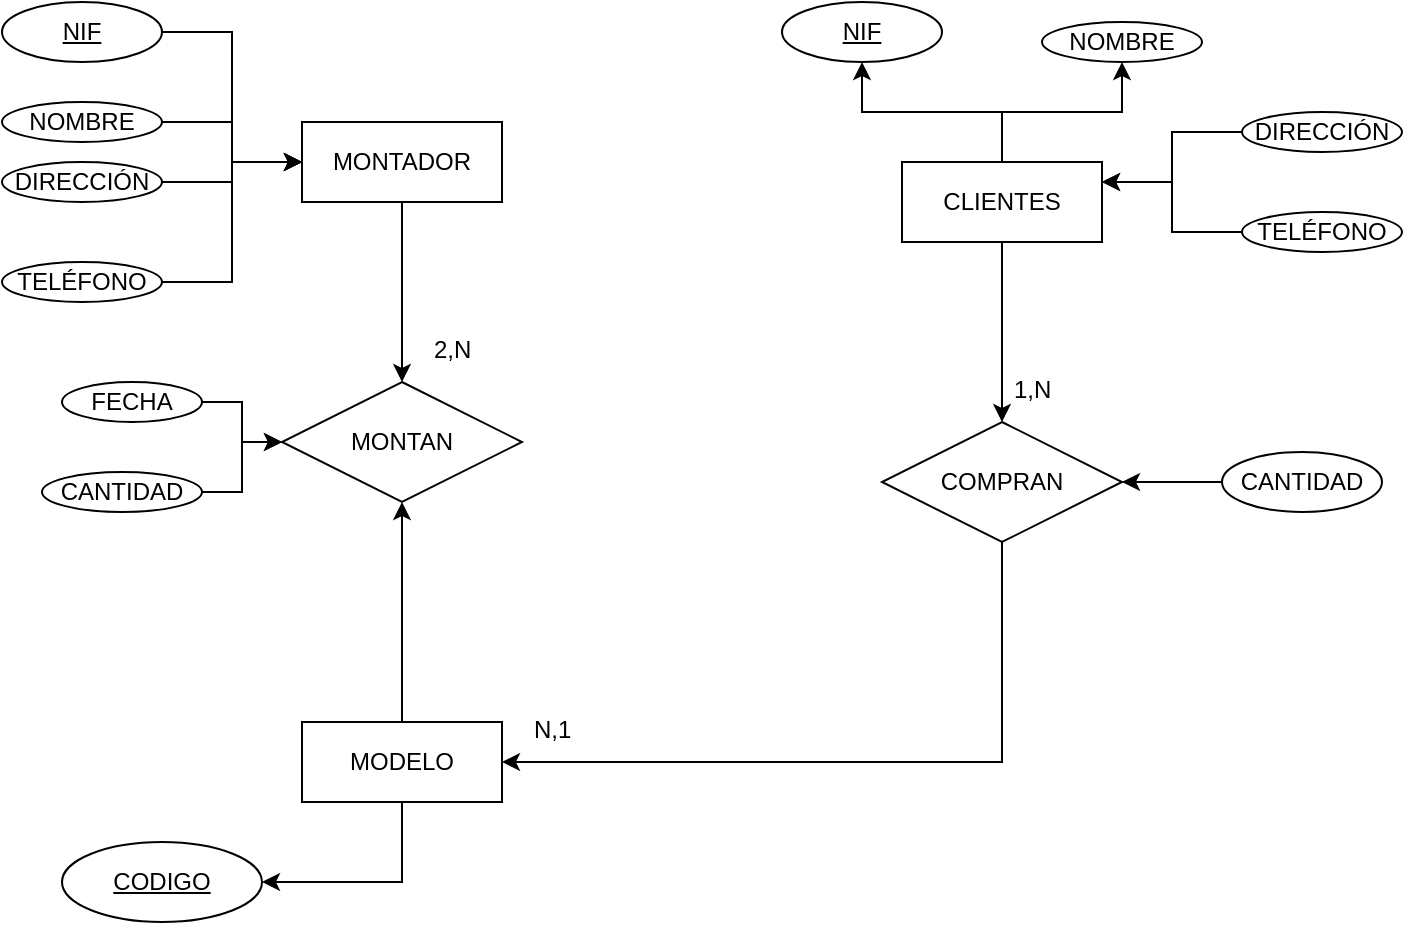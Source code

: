 <mxfile version="24.7.17">
  <diagram name="Página-1" id="oYrlzJaptODQzdBYlMzJ">
    <mxGraphModel dx="2074" dy="1196" grid="1" gridSize="10" guides="1" tooltips="1" connect="1" arrows="1" fold="1" page="1" pageScale="1" pageWidth="827" pageHeight="1169" math="0" shadow="0">
      <root>
        <mxCell id="0" />
        <mxCell id="1" parent="0" />
        <mxCell id="S9SIUEtnzLuoG3j6Cy7E-7" style="edgeStyle=orthogonalEdgeStyle;rounded=0;orthogonalLoop=1;jettySize=auto;html=1;exitX=0.5;exitY=1;exitDx=0;exitDy=0;entryX=1;entryY=0.5;entryDx=0;entryDy=0;" edge="1" parent="1" source="S9SIUEtnzLuoG3j6Cy7E-1" target="S9SIUEtnzLuoG3j6Cy7E-5">
          <mxGeometry relative="1" as="geometry" />
        </mxCell>
        <mxCell id="S9SIUEtnzLuoG3j6Cy7E-40" style="edgeStyle=orthogonalEdgeStyle;rounded=0;orthogonalLoop=1;jettySize=auto;html=1;exitX=0.5;exitY=0;exitDx=0;exitDy=0;entryX=0.5;entryY=1;entryDx=0;entryDy=0;" edge="1" parent="1" source="S9SIUEtnzLuoG3j6Cy7E-1" target="S9SIUEtnzLuoG3j6Cy7E-38">
          <mxGeometry relative="1" as="geometry" />
        </mxCell>
        <mxCell id="S9SIUEtnzLuoG3j6Cy7E-1" value="MODELO" style="whiteSpace=wrap;html=1;align=center;" vertex="1" parent="1">
          <mxGeometry x="160" y="470" width="100" height="40" as="geometry" />
        </mxCell>
        <mxCell id="S9SIUEtnzLuoG3j6Cy7E-39" style="edgeStyle=orthogonalEdgeStyle;rounded=0;orthogonalLoop=1;jettySize=auto;html=1;exitX=0.5;exitY=1;exitDx=0;exitDy=0;entryX=0.5;entryY=0;entryDx=0;entryDy=0;" edge="1" parent="1" source="S9SIUEtnzLuoG3j6Cy7E-2" target="S9SIUEtnzLuoG3j6Cy7E-38">
          <mxGeometry relative="1" as="geometry" />
        </mxCell>
        <mxCell id="S9SIUEtnzLuoG3j6Cy7E-2" value="MONTADOR" style="whiteSpace=wrap;html=1;align=center;" vertex="1" parent="1">
          <mxGeometry x="160" y="170" width="100" height="40" as="geometry" />
        </mxCell>
        <mxCell id="S9SIUEtnzLuoG3j6Cy7E-21" style="edgeStyle=orthogonalEdgeStyle;rounded=0;orthogonalLoop=1;jettySize=auto;html=1;exitX=0.5;exitY=1;exitDx=0;exitDy=0;entryX=0.5;entryY=0;entryDx=0;entryDy=0;" edge="1" parent="1" source="S9SIUEtnzLuoG3j6Cy7E-4" target="S9SIUEtnzLuoG3j6Cy7E-20">
          <mxGeometry relative="1" as="geometry" />
        </mxCell>
        <mxCell id="S9SIUEtnzLuoG3j6Cy7E-28" style="edgeStyle=orthogonalEdgeStyle;rounded=0;orthogonalLoop=1;jettySize=auto;html=1;exitX=0.5;exitY=0;exitDx=0;exitDy=0;entryX=0.5;entryY=1;entryDx=0;entryDy=0;" edge="1" parent="1" source="S9SIUEtnzLuoG3j6Cy7E-4" target="S9SIUEtnzLuoG3j6Cy7E-23">
          <mxGeometry relative="1" as="geometry">
            <Array as="points">
              <mxPoint x="510" y="165" />
              <mxPoint x="440" y="165" />
            </Array>
          </mxGeometry>
        </mxCell>
        <mxCell id="S9SIUEtnzLuoG3j6Cy7E-30" style="edgeStyle=orthogonalEdgeStyle;rounded=0;orthogonalLoop=1;jettySize=auto;html=1;exitX=0.5;exitY=0;exitDx=0;exitDy=0;entryX=0.5;entryY=1;entryDx=0;entryDy=0;" edge="1" parent="1" source="S9SIUEtnzLuoG3j6Cy7E-4" target="S9SIUEtnzLuoG3j6Cy7E-24">
          <mxGeometry relative="1" as="geometry" />
        </mxCell>
        <mxCell id="S9SIUEtnzLuoG3j6Cy7E-4" value="CLIENTES" style="whiteSpace=wrap;html=1;align=center;" vertex="1" parent="1">
          <mxGeometry x="460" y="190" width="100" height="40" as="geometry" />
        </mxCell>
        <mxCell id="S9SIUEtnzLuoG3j6Cy7E-5" value="CODIGO" style="ellipse;whiteSpace=wrap;html=1;align=center;fontStyle=4;" vertex="1" parent="1">
          <mxGeometry x="40" y="530" width="100" height="40" as="geometry" />
        </mxCell>
        <mxCell id="S9SIUEtnzLuoG3j6Cy7E-14" style="edgeStyle=orthogonalEdgeStyle;rounded=0;orthogonalLoop=1;jettySize=auto;html=1;exitX=1;exitY=0.5;exitDx=0;exitDy=0;entryX=0;entryY=0.5;entryDx=0;entryDy=0;" edge="1" parent="1" source="S9SIUEtnzLuoG3j6Cy7E-9" target="S9SIUEtnzLuoG3j6Cy7E-2">
          <mxGeometry relative="1" as="geometry" />
        </mxCell>
        <mxCell id="S9SIUEtnzLuoG3j6Cy7E-9" value="NOMBRE" style="ellipse;whiteSpace=wrap;html=1;align=center;" vertex="1" parent="1">
          <mxGeometry x="10" y="160" width="80" height="20" as="geometry" />
        </mxCell>
        <mxCell id="S9SIUEtnzLuoG3j6Cy7E-13" style="edgeStyle=orthogonalEdgeStyle;rounded=0;orthogonalLoop=1;jettySize=auto;html=1;exitX=1;exitY=0.5;exitDx=0;exitDy=0;entryX=0;entryY=0.5;entryDx=0;entryDy=0;" edge="1" parent="1" source="S9SIUEtnzLuoG3j6Cy7E-12" target="S9SIUEtnzLuoG3j6Cy7E-2">
          <mxGeometry relative="1" as="geometry" />
        </mxCell>
        <mxCell id="S9SIUEtnzLuoG3j6Cy7E-12" value="NIF" style="ellipse;whiteSpace=wrap;html=1;align=center;fontStyle=4;" vertex="1" parent="1">
          <mxGeometry x="10" y="110" width="80" height="30" as="geometry" />
        </mxCell>
        <mxCell id="S9SIUEtnzLuoG3j6Cy7E-18" style="edgeStyle=orthogonalEdgeStyle;rounded=0;orthogonalLoop=1;jettySize=auto;html=1;exitX=1;exitY=0.5;exitDx=0;exitDy=0;entryX=0;entryY=0.5;entryDx=0;entryDy=0;" edge="1" parent="1" source="S9SIUEtnzLuoG3j6Cy7E-15" target="S9SIUEtnzLuoG3j6Cy7E-2">
          <mxGeometry relative="1" as="geometry" />
        </mxCell>
        <mxCell id="S9SIUEtnzLuoG3j6Cy7E-15" value="DIRECCIÓN" style="ellipse;whiteSpace=wrap;html=1;align=center;" vertex="1" parent="1">
          <mxGeometry x="10" y="190" width="80" height="20" as="geometry" />
        </mxCell>
        <mxCell id="S9SIUEtnzLuoG3j6Cy7E-19" style="edgeStyle=orthogonalEdgeStyle;rounded=0;orthogonalLoop=1;jettySize=auto;html=1;exitX=1;exitY=0.5;exitDx=0;exitDy=0;entryX=0;entryY=0.5;entryDx=0;entryDy=0;" edge="1" parent="1" source="S9SIUEtnzLuoG3j6Cy7E-16" target="S9SIUEtnzLuoG3j6Cy7E-2">
          <mxGeometry relative="1" as="geometry" />
        </mxCell>
        <mxCell id="S9SIUEtnzLuoG3j6Cy7E-16" value="TELÉFONO" style="ellipse;whiteSpace=wrap;html=1;align=center;" vertex="1" parent="1">
          <mxGeometry x="10" y="240" width="80" height="20" as="geometry" />
        </mxCell>
        <mxCell id="S9SIUEtnzLuoG3j6Cy7E-22" style="edgeStyle=orthogonalEdgeStyle;rounded=0;orthogonalLoop=1;jettySize=auto;html=1;exitX=0.5;exitY=1;exitDx=0;exitDy=0;entryX=1;entryY=0.5;entryDx=0;entryDy=0;" edge="1" parent="1" source="S9SIUEtnzLuoG3j6Cy7E-20" target="S9SIUEtnzLuoG3j6Cy7E-1">
          <mxGeometry relative="1" as="geometry" />
        </mxCell>
        <mxCell id="S9SIUEtnzLuoG3j6Cy7E-20" value="COMPRAN" style="shape=rhombus;perimeter=rhombusPerimeter;whiteSpace=wrap;html=1;align=center;" vertex="1" parent="1">
          <mxGeometry x="450" y="320" width="120" height="60" as="geometry" />
        </mxCell>
        <mxCell id="S9SIUEtnzLuoG3j6Cy7E-23" value="NIF" style="ellipse;whiteSpace=wrap;html=1;align=center;fontStyle=4;" vertex="1" parent="1">
          <mxGeometry x="400" y="110" width="80" height="30" as="geometry" />
        </mxCell>
        <mxCell id="S9SIUEtnzLuoG3j6Cy7E-24" value="NOMBRE" style="ellipse;whiteSpace=wrap;html=1;align=center;" vertex="1" parent="1">
          <mxGeometry x="530" y="120" width="80" height="20" as="geometry" />
        </mxCell>
        <mxCell id="S9SIUEtnzLuoG3j6Cy7E-31" style="edgeStyle=orthogonalEdgeStyle;rounded=0;orthogonalLoop=1;jettySize=auto;html=1;exitX=0;exitY=0.5;exitDx=0;exitDy=0;entryX=1;entryY=0.25;entryDx=0;entryDy=0;" edge="1" parent="1" source="S9SIUEtnzLuoG3j6Cy7E-25" target="S9SIUEtnzLuoG3j6Cy7E-4">
          <mxGeometry relative="1" as="geometry" />
        </mxCell>
        <mxCell id="S9SIUEtnzLuoG3j6Cy7E-25" value="DIRECCIÓN" style="ellipse;whiteSpace=wrap;html=1;align=center;" vertex="1" parent="1">
          <mxGeometry x="630" y="165" width="80" height="20" as="geometry" />
        </mxCell>
        <mxCell id="S9SIUEtnzLuoG3j6Cy7E-32" style="edgeStyle=orthogonalEdgeStyle;rounded=0;orthogonalLoop=1;jettySize=auto;html=1;exitX=0;exitY=0.5;exitDx=0;exitDy=0;entryX=1;entryY=0.25;entryDx=0;entryDy=0;" edge="1" parent="1" source="S9SIUEtnzLuoG3j6Cy7E-26" target="S9SIUEtnzLuoG3j6Cy7E-4">
          <mxGeometry relative="1" as="geometry" />
        </mxCell>
        <mxCell id="S9SIUEtnzLuoG3j6Cy7E-26" value="TELÉFONO" style="ellipse;whiteSpace=wrap;html=1;align=center;" vertex="1" parent="1">
          <mxGeometry x="630" y="215" width="80" height="20" as="geometry" />
        </mxCell>
        <mxCell id="S9SIUEtnzLuoG3j6Cy7E-34" value="1,N" style="text;strokeColor=none;fillColor=none;spacingLeft=4;spacingRight=4;overflow=hidden;rotatable=0;points=[[0,0.5],[1,0.5]];portConstraint=eastwest;fontSize=12;whiteSpace=wrap;html=1;" vertex="1" parent="1">
          <mxGeometry x="510" y="290" width="40" height="30" as="geometry" />
        </mxCell>
        <mxCell id="S9SIUEtnzLuoG3j6Cy7E-35" value="N,1" style="text;strokeColor=none;fillColor=none;spacingLeft=4;spacingRight=4;overflow=hidden;rotatable=0;points=[[0,0.5],[1,0.5]];portConstraint=eastwest;fontSize=12;whiteSpace=wrap;html=1;" vertex="1" parent="1">
          <mxGeometry x="270" y="460" width="40" height="30" as="geometry" />
        </mxCell>
        <mxCell id="S9SIUEtnzLuoG3j6Cy7E-37" style="edgeStyle=orthogonalEdgeStyle;rounded=0;orthogonalLoop=1;jettySize=auto;html=1;exitX=0;exitY=0.5;exitDx=0;exitDy=0;entryX=1;entryY=0.5;entryDx=0;entryDy=0;" edge="1" parent="1" source="S9SIUEtnzLuoG3j6Cy7E-36" target="S9SIUEtnzLuoG3j6Cy7E-20">
          <mxGeometry relative="1" as="geometry" />
        </mxCell>
        <mxCell id="S9SIUEtnzLuoG3j6Cy7E-36" value="CANTIDAD" style="ellipse;whiteSpace=wrap;html=1;align=center;" vertex="1" parent="1">
          <mxGeometry x="620" y="335" width="80" height="30" as="geometry" />
        </mxCell>
        <mxCell id="S9SIUEtnzLuoG3j6Cy7E-38" value="MONTAN" style="shape=rhombus;perimeter=rhombusPerimeter;whiteSpace=wrap;html=1;align=center;" vertex="1" parent="1">
          <mxGeometry x="150" y="300" width="120" height="60" as="geometry" />
        </mxCell>
        <mxCell id="S9SIUEtnzLuoG3j6Cy7E-41" value="2,N" style="text;strokeColor=none;fillColor=none;spacingLeft=4;spacingRight=4;overflow=hidden;rotatable=0;points=[[0,0.5],[1,0.5]];portConstraint=eastwest;fontSize=12;whiteSpace=wrap;html=1;" vertex="1" parent="1">
          <mxGeometry x="220" y="270" width="40" height="30" as="geometry" />
        </mxCell>
        <mxCell id="S9SIUEtnzLuoG3j6Cy7E-43" style="edgeStyle=orthogonalEdgeStyle;rounded=0;orthogonalLoop=1;jettySize=auto;html=1;exitX=1;exitY=0.5;exitDx=0;exitDy=0;entryX=0;entryY=0.5;entryDx=0;entryDy=0;" edge="1" parent="1" source="S9SIUEtnzLuoG3j6Cy7E-42" target="S9SIUEtnzLuoG3j6Cy7E-38">
          <mxGeometry relative="1" as="geometry" />
        </mxCell>
        <mxCell id="S9SIUEtnzLuoG3j6Cy7E-42" value="FECHA" style="ellipse;whiteSpace=wrap;html=1;align=center;" vertex="1" parent="1">
          <mxGeometry x="40" y="300" width="70" height="20" as="geometry" />
        </mxCell>
        <mxCell id="S9SIUEtnzLuoG3j6Cy7E-45" style="edgeStyle=orthogonalEdgeStyle;rounded=0;orthogonalLoop=1;jettySize=auto;html=1;exitX=1;exitY=0.5;exitDx=0;exitDy=0;entryX=0;entryY=0.5;entryDx=0;entryDy=0;" edge="1" parent="1" source="S9SIUEtnzLuoG3j6Cy7E-44" target="S9SIUEtnzLuoG3j6Cy7E-38">
          <mxGeometry relative="1" as="geometry" />
        </mxCell>
        <mxCell id="S9SIUEtnzLuoG3j6Cy7E-44" value="CANTIDAD" style="ellipse;whiteSpace=wrap;html=1;align=center;" vertex="1" parent="1">
          <mxGeometry x="30" y="345" width="80" height="20" as="geometry" />
        </mxCell>
      </root>
    </mxGraphModel>
  </diagram>
</mxfile>
